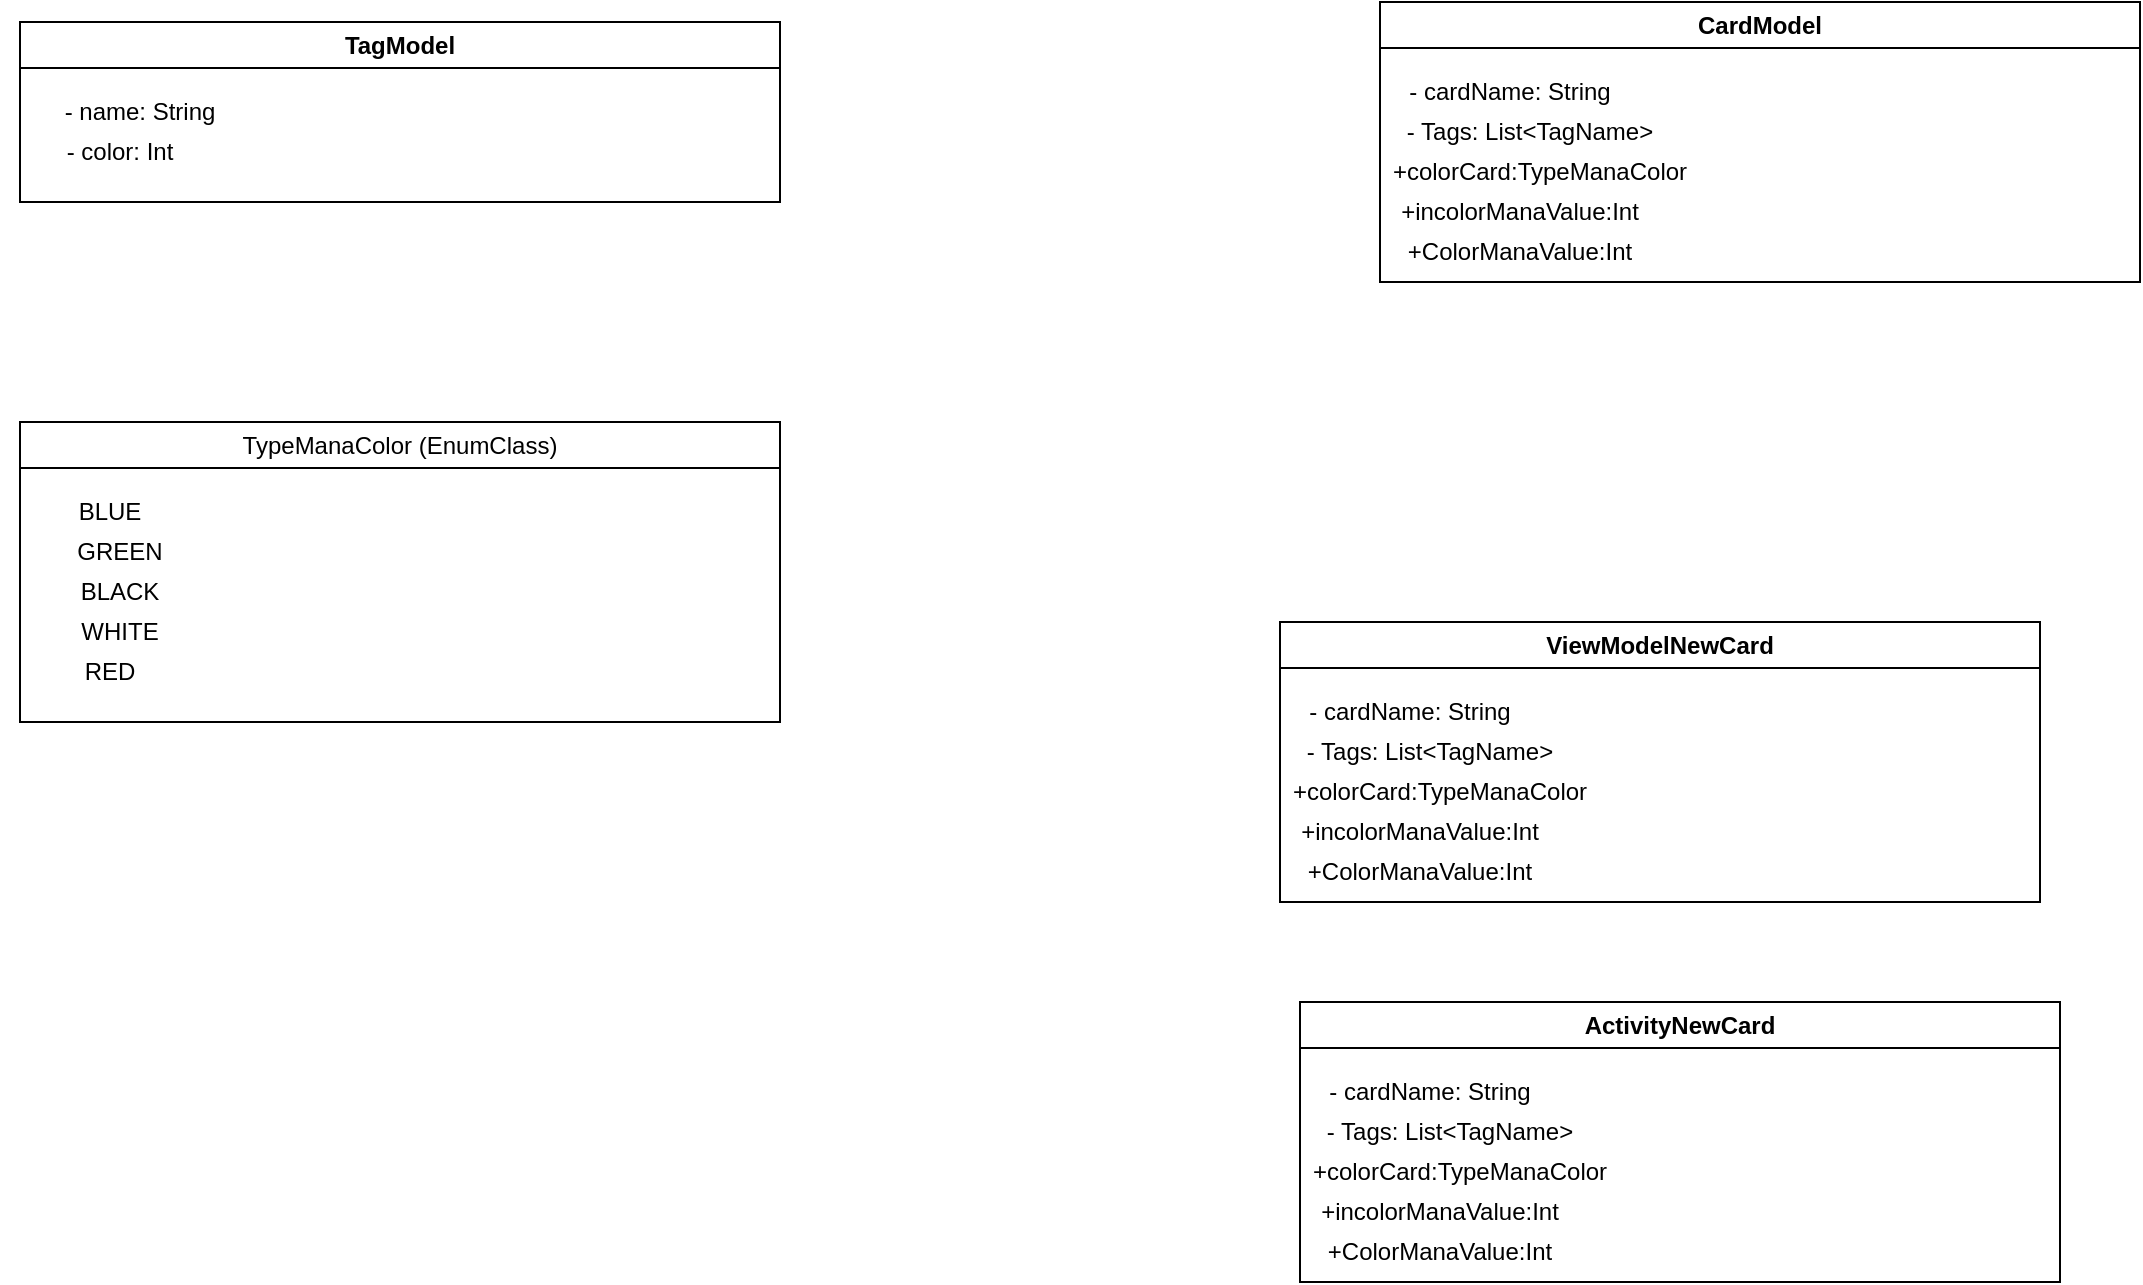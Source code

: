 <mxfile version="20.6.0" type="github">
  <diagram id="0dBuIqj76AondTTtISzp" name="Página-1">
    <mxGraphModel dx="1422" dy="762" grid="1" gridSize="10" guides="1" tooltips="1" connect="1" arrows="1" fold="1" page="1" pageScale="1" pageWidth="827" pageHeight="1169" math="0" shadow="0">
      <root>
        <mxCell id="0" />
        <mxCell id="1" parent="0" />
        <mxCell id="6obno0GaThmGZOT__fC_-1" value="TagModel" style="swimlane;whiteSpace=wrap;html=1;" parent="1" vertex="1">
          <mxGeometry x="90" y="190" width="380" height="90" as="geometry" />
        </mxCell>
        <mxCell id="6obno0GaThmGZOT__fC_-2" value="- name: String" style="text;html=1;strokeColor=none;fillColor=none;align=center;verticalAlign=middle;whiteSpace=wrap;rounded=0;" parent="6obno0GaThmGZOT__fC_-1" vertex="1">
          <mxGeometry y="30" width="120" height="30" as="geometry" />
        </mxCell>
        <mxCell id="6obno0GaThmGZOT__fC_-3" value="- color: Int" style="text;html=1;strokeColor=none;fillColor=none;align=center;verticalAlign=middle;whiteSpace=wrap;rounded=0;" parent="6obno0GaThmGZOT__fC_-1" vertex="1">
          <mxGeometry y="50" width="100" height="30" as="geometry" />
        </mxCell>
        <mxCell id="n3Wyt3uiERUh9bAAoLCt-1" value="CardModel" style="swimlane;whiteSpace=wrap;html=1;" vertex="1" parent="1">
          <mxGeometry x="770" y="180" width="380" height="140" as="geometry" />
        </mxCell>
        <mxCell id="n3Wyt3uiERUh9bAAoLCt-2" value="- cardName: String" style="text;html=1;strokeColor=none;fillColor=none;align=center;verticalAlign=middle;whiteSpace=wrap;rounded=0;" vertex="1" parent="n3Wyt3uiERUh9bAAoLCt-1">
          <mxGeometry y="30" width="130" height="30" as="geometry" />
        </mxCell>
        <mxCell id="n3Wyt3uiERUh9bAAoLCt-3" value="- Tags: List&amp;lt;TagName&amp;gt;" style="text;html=1;strokeColor=none;fillColor=none;align=center;verticalAlign=middle;whiteSpace=wrap;rounded=0;" vertex="1" parent="n3Wyt3uiERUh9bAAoLCt-1">
          <mxGeometry y="50" width="150" height="30" as="geometry" />
        </mxCell>
        <mxCell id="n3Wyt3uiERUh9bAAoLCt-4" value="+colorCard:TypeManaColor" style="text;html=1;strokeColor=none;fillColor=none;align=center;verticalAlign=middle;whiteSpace=wrap;rounded=0;" vertex="1" parent="n3Wyt3uiERUh9bAAoLCt-1">
          <mxGeometry x="-10" y="70" width="180" height="30" as="geometry" />
        </mxCell>
        <mxCell id="n3Wyt3uiERUh9bAAoLCt-15" value="+incolorManaValue:Int" style="text;html=1;strokeColor=none;fillColor=none;align=center;verticalAlign=middle;whiteSpace=wrap;rounded=0;" vertex="1" parent="n3Wyt3uiERUh9bAAoLCt-1">
          <mxGeometry y="90" width="140" height="30" as="geometry" />
        </mxCell>
        <mxCell id="n3Wyt3uiERUh9bAAoLCt-16" value="+ColorManaValue:Int" style="text;html=1;strokeColor=none;fillColor=none;align=center;verticalAlign=middle;whiteSpace=wrap;rounded=0;" vertex="1" parent="n3Wyt3uiERUh9bAAoLCt-1">
          <mxGeometry y="110" width="140" height="30" as="geometry" />
        </mxCell>
        <mxCell id="n3Wyt3uiERUh9bAAoLCt-21" value="&lt;span style=&quot;font-weight: 400;&quot;&gt;TypeManaColor (EnumClass)&lt;/span&gt;" style="swimlane;whiteSpace=wrap;html=1;" vertex="1" parent="1">
          <mxGeometry x="90" y="390" width="380" height="150" as="geometry" />
        </mxCell>
        <mxCell id="n3Wyt3uiERUh9bAAoLCt-22" value="BLUE" style="text;html=1;strokeColor=none;fillColor=none;align=center;verticalAlign=middle;whiteSpace=wrap;rounded=0;" vertex="1" parent="n3Wyt3uiERUh9bAAoLCt-21">
          <mxGeometry y="30" width="90" height="30" as="geometry" />
        </mxCell>
        <mxCell id="n3Wyt3uiERUh9bAAoLCt-23" value="GREEN" style="text;html=1;strokeColor=none;fillColor=none;align=center;verticalAlign=middle;whiteSpace=wrap;rounded=0;" vertex="1" parent="n3Wyt3uiERUh9bAAoLCt-21">
          <mxGeometry y="50" width="100" height="30" as="geometry" />
        </mxCell>
        <mxCell id="n3Wyt3uiERUh9bAAoLCt-24" value="BLACK" style="text;html=1;strokeColor=none;fillColor=none;align=center;verticalAlign=middle;whiteSpace=wrap;rounded=0;" vertex="1" parent="n3Wyt3uiERUh9bAAoLCt-21">
          <mxGeometry x="-10" y="70" width="120" height="30" as="geometry" />
        </mxCell>
        <mxCell id="n3Wyt3uiERUh9bAAoLCt-25" value="WHITE" style="text;html=1;strokeColor=none;fillColor=none;align=center;verticalAlign=middle;whiteSpace=wrap;rounded=0;" vertex="1" parent="n3Wyt3uiERUh9bAAoLCt-21">
          <mxGeometry y="90" width="100" height="30" as="geometry" />
        </mxCell>
        <mxCell id="n3Wyt3uiERUh9bAAoLCt-28" value="RED" style="text;html=1;strokeColor=none;fillColor=none;align=center;verticalAlign=middle;whiteSpace=wrap;rounded=0;" vertex="1" parent="n3Wyt3uiERUh9bAAoLCt-21">
          <mxGeometry y="110" width="90" height="30" as="geometry" />
        </mxCell>
        <mxCell id="n3Wyt3uiERUh9bAAoLCt-29" value="ViewModelNewCard" style="swimlane;whiteSpace=wrap;html=1;" vertex="1" parent="1">
          <mxGeometry x="720" y="490" width="380" height="140" as="geometry" />
        </mxCell>
        <mxCell id="n3Wyt3uiERUh9bAAoLCt-30" value="- cardName: String" style="text;html=1;strokeColor=none;fillColor=none;align=center;verticalAlign=middle;whiteSpace=wrap;rounded=0;" vertex="1" parent="n3Wyt3uiERUh9bAAoLCt-29">
          <mxGeometry y="30" width="130" height="30" as="geometry" />
        </mxCell>
        <mxCell id="n3Wyt3uiERUh9bAAoLCt-31" value="- Tags: List&amp;lt;TagName&amp;gt;" style="text;html=1;strokeColor=none;fillColor=none;align=center;verticalAlign=middle;whiteSpace=wrap;rounded=0;" vertex="1" parent="n3Wyt3uiERUh9bAAoLCt-29">
          <mxGeometry y="50" width="150" height="30" as="geometry" />
        </mxCell>
        <mxCell id="n3Wyt3uiERUh9bAAoLCt-32" value="+colorCard:TypeManaColor" style="text;html=1;strokeColor=none;fillColor=none;align=center;verticalAlign=middle;whiteSpace=wrap;rounded=0;" vertex="1" parent="n3Wyt3uiERUh9bAAoLCt-29">
          <mxGeometry x="-10" y="70" width="180" height="30" as="geometry" />
        </mxCell>
        <mxCell id="n3Wyt3uiERUh9bAAoLCt-33" value="+incolorManaValue:Int" style="text;html=1;strokeColor=none;fillColor=none;align=center;verticalAlign=middle;whiteSpace=wrap;rounded=0;" vertex="1" parent="n3Wyt3uiERUh9bAAoLCt-29">
          <mxGeometry y="90" width="140" height="30" as="geometry" />
        </mxCell>
        <mxCell id="n3Wyt3uiERUh9bAAoLCt-34" value="+ColorManaValue:Int" style="text;html=1;strokeColor=none;fillColor=none;align=center;verticalAlign=middle;whiteSpace=wrap;rounded=0;" vertex="1" parent="n3Wyt3uiERUh9bAAoLCt-29">
          <mxGeometry y="110" width="140" height="30" as="geometry" />
        </mxCell>
        <mxCell id="n3Wyt3uiERUh9bAAoLCt-35" value="ActivityNewCard" style="swimlane;whiteSpace=wrap;html=1;" vertex="1" parent="1">
          <mxGeometry x="730" y="680" width="380" height="140" as="geometry" />
        </mxCell>
        <mxCell id="n3Wyt3uiERUh9bAAoLCt-36" value="- cardName: String" style="text;html=1;strokeColor=none;fillColor=none;align=center;verticalAlign=middle;whiteSpace=wrap;rounded=0;" vertex="1" parent="n3Wyt3uiERUh9bAAoLCt-35">
          <mxGeometry y="30" width="130" height="30" as="geometry" />
        </mxCell>
        <mxCell id="n3Wyt3uiERUh9bAAoLCt-37" value="- Tags: List&amp;lt;TagName&amp;gt;" style="text;html=1;strokeColor=none;fillColor=none;align=center;verticalAlign=middle;whiteSpace=wrap;rounded=0;" vertex="1" parent="n3Wyt3uiERUh9bAAoLCt-35">
          <mxGeometry y="50" width="150" height="30" as="geometry" />
        </mxCell>
        <mxCell id="n3Wyt3uiERUh9bAAoLCt-38" value="+colorCard:TypeManaColor" style="text;html=1;strokeColor=none;fillColor=none;align=center;verticalAlign=middle;whiteSpace=wrap;rounded=0;" vertex="1" parent="n3Wyt3uiERUh9bAAoLCt-35">
          <mxGeometry x="-10" y="70" width="180" height="30" as="geometry" />
        </mxCell>
        <mxCell id="n3Wyt3uiERUh9bAAoLCt-39" value="+incolorManaValue:Int" style="text;html=1;strokeColor=none;fillColor=none;align=center;verticalAlign=middle;whiteSpace=wrap;rounded=0;" vertex="1" parent="n3Wyt3uiERUh9bAAoLCt-35">
          <mxGeometry y="90" width="140" height="30" as="geometry" />
        </mxCell>
        <mxCell id="n3Wyt3uiERUh9bAAoLCt-40" value="+ColorManaValue:Int" style="text;html=1;strokeColor=none;fillColor=none;align=center;verticalAlign=middle;whiteSpace=wrap;rounded=0;" vertex="1" parent="n3Wyt3uiERUh9bAAoLCt-35">
          <mxGeometry y="110" width="140" height="30" as="geometry" />
        </mxCell>
      </root>
    </mxGraphModel>
  </diagram>
</mxfile>
